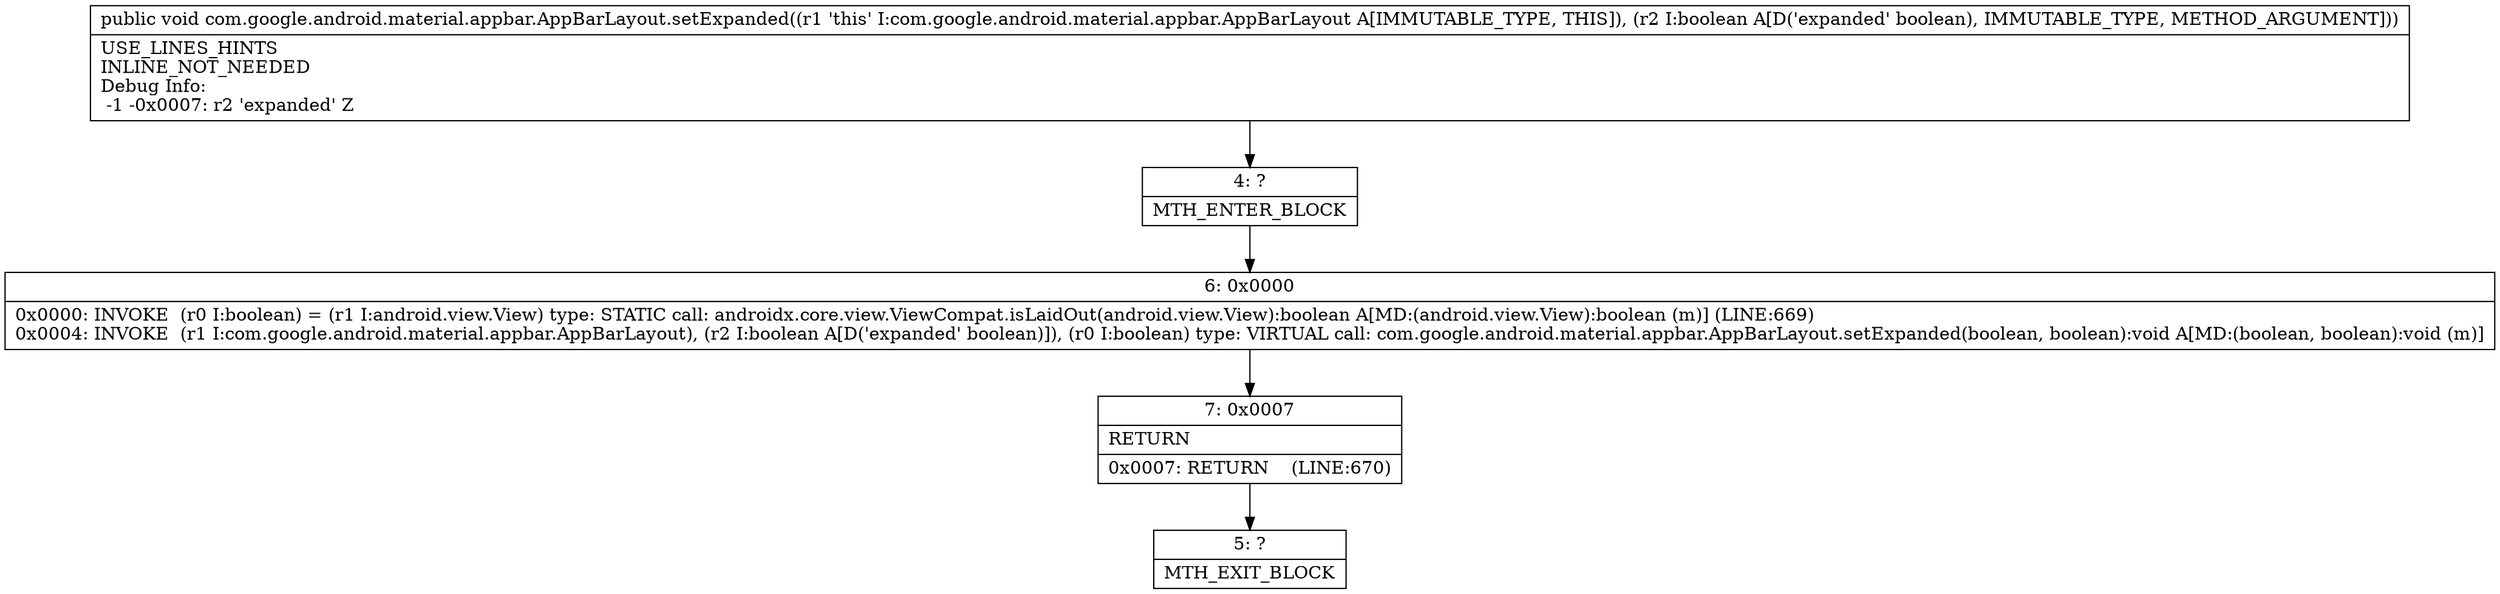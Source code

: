digraph "CFG forcom.google.android.material.appbar.AppBarLayout.setExpanded(Z)V" {
Node_4 [shape=record,label="{4\:\ ?|MTH_ENTER_BLOCK\l}"];
Node_6 [shape=record,label="{6\:\ 0x0000|0x0000: INVOKE  (r0 I:boolean) = (r1 I:android.view.View) type: STATIC call: androidx.core.view.ViewCompat.isLaidOut(android.view.View):boolean A[MD:(android.view.View):boolean (m)] (LINE:669)\l0x0004: INVOKE  (r1 I:com.google.android.material.appbar.AppBarLayout), (r2 I:boolean A[D('expanded' boolean)]), (r0 I:boolean) type: VIRTUAL call: com.google.android.material.appbar.AppBarLayout.setExpanded(boolean, boolean):void A[MD:(boolean, boolean):void (m)]\l}"];
Node_7 [shape=record,label="{7\:\ 0x0007|RETURN\l|0x0007: RETURN    (LINE:670)\l}"];
Node_5 [shape=record,label="{5\:\ ?|MTH_EXIT_BLOCK\l}"];
MethodNode[shape=record,label="{public void com.google.android.material.appbar.AppBarLayout.setExpanded((r1 'this' I:com.google.android.material.appbar.AppBarLayout A[IMMUTABLE_TYPE, THIS]), (r2 I:boolean A[D('expanded' boolean), IMMUTABLE_TYPE, METHOD_ARGUMENT]))  | USE_LINES_HINTS\lINLINE_NOT_NEEDED\lDebug Info:\l  \-1 \-0x0007: r2 'expanded' Z\l}"];
MethodNode -> Node_4;Node_4 -> Node_6;
Node_6 -> Node_7;
Node_7 -> Node_5;
}

